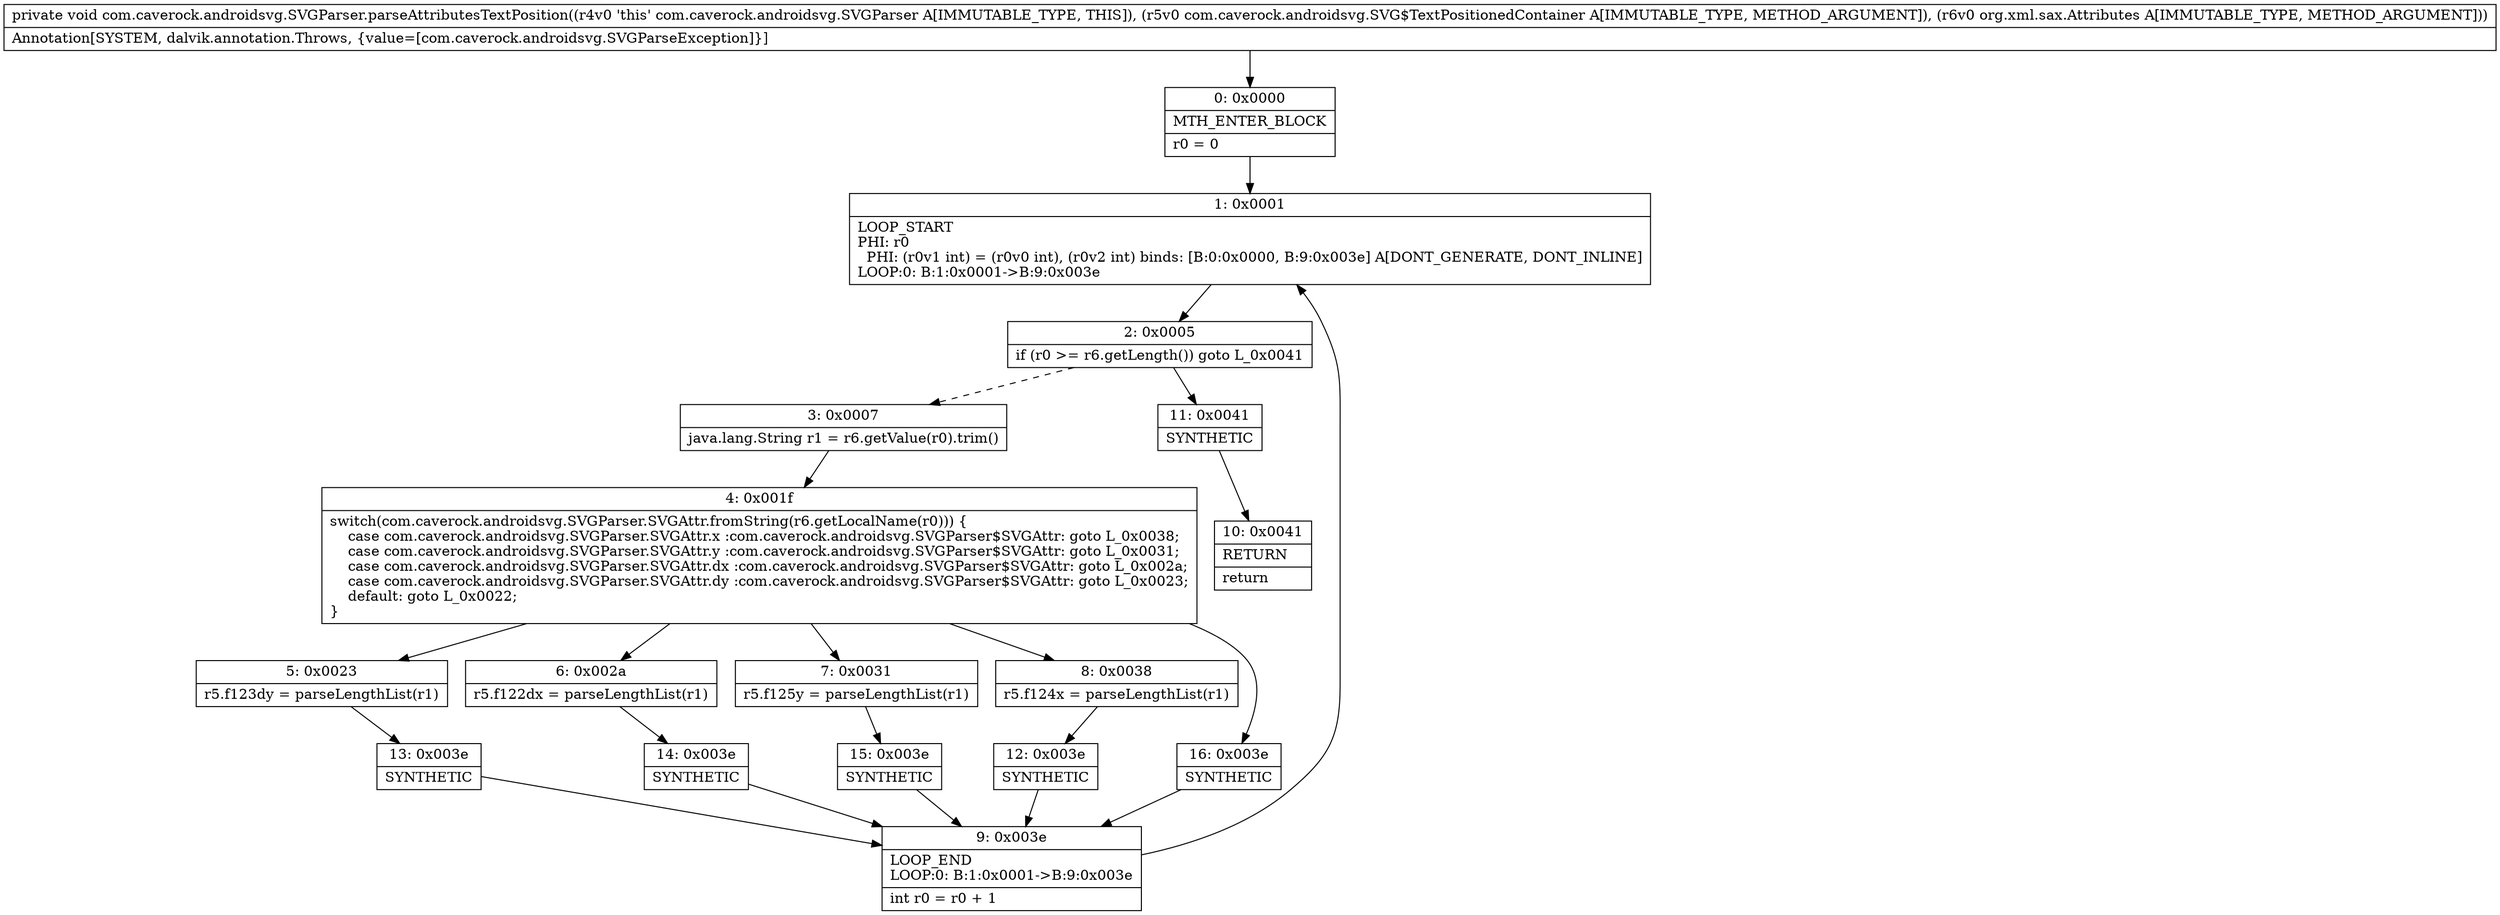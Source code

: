 digraph "CFG forcom.caverock.androidsvg.SVGParser.parseAttributesTextPosition(Lcom\/caverock\/androidsvg\/SVG$TextPositionedContainer;Lorg\/xml\/sax\/Attributes;)V" {
Node_0 [shape=record,label="{0\:\ 0x0000|MTH_ENTER_BLOCK\l|r0 = 0\l}"];
Node_1 [shape=record,label="{1\:\ 0x0001|LOOP_START\lPHI: r0 \l  PHI: (r0v1 int) = (r0v0 int), (r0v2 int) binds: [B:0:0x0000, B:9:0x003e] A[DONT_GENERATE, DONT_INLINE]\lLOOP:0: B:1:0x0001\-\>B:9:0x003e\l}"];
Node_2 [shape=record,label="{2\:\ 0x0005|if (r0 \>= r6.getLength()) goto L_0x0041\l}"];
Node_3 [shape=record,label="{3\:\ 0x0007|java.lang.String r1 = r6.getValue(r0).trim()\l}"];
Node_4 [shape=record,label="{4\:\ 0x001f|switch(com.caverock.androidsvg.SVGParser.SVGAttr.fromString(r6.getLocalName(r0))) \{\l    case com.caverock.androidsvg.SVGParser.SVGAttr.x :com.caverock.androidsvg.SVGParser$SVGAttr: goto L_0x0038;\l    case com.caverock.androidsvg.SVGParser.SVGAttr.y :com.caverock.androidsvg.SVGParser$SVGAttr: goto L_0x0031;\l    case com.caverock.androidsvg.SVGParser.SVGAttr.dx :com.caverock.androidsvg.SVGParser$SVGAttr: goto L_0x002a;\l    case com.caverock.androidsvg.SVGParser.SVGAttr.dy :com.caverock.androidsvg.SVGParser$SVGAttr: goto L_0x0023;\l    default: goto L_0x0022;\l\}\l}"];
Node_5 [shape=record,label="{5\:\ 0x0023|r5.f123dy = parseLengthList(r1)\l}"];
Node_6 [shape=record,label="{6\:\ 0x002a|r5.f122dx = parseLengthList(r1)\l}"];
Node_7 [shape=record,label="{7\:\ 0x0031|r5.f125y = parseLengthList(r1)\l}"];
Node_8 [shape=record,label="{8\:\ 0x0038|r5.f124x = parseLengthList(r1)\l}"];
Node_9 [shape=record,label="{9\:\ 0x003e|LOOP_END\lLOOP:0: B:1:0x0001\-\>B:9:0x003e\l|int r0 = r0 + 1\l}"];
Node_10 [shape=record,label="{10\:\ 0x0041|RETURN\l|return\l}"];
Node_11 [shape=record,label="{11\:\ 0x0041|SYNTHETIC\l}"];
Node_12 [shape=record,label="{12\:\ 0x003e|SYNTHETIC\l}"];
Node_13 [shape=record,label="{13\:\ 0x003e|SYNTHETIC\l}"];
Node_14 [shape=record,label="{14\:\ 0x003e|SYNTHETIC\l}"];
Node_15 [shape=record,label="{15\:\ 0x003e|SYNTHETIC\l}"];
Node_16 [shape=record,label="{16\:\ 0x003e|SYNTHETIC\l}"];
MethodNode[shape=record,label="{private void com.caverock.androidsvg.SVGParser.parseAttributesTextPosition((r4v0 'this' com.caverock.androidsvg.SVGParser A[IMMUTABLE_TYPE, THIS]), (r5v0 com.caverock.androidsvg.SVG$TextPositionedContainer A[IMMUTABLE_TYPE, METHOD_ARGUMENT]), (r6v0 org.xml.sax.Attributes A[IMMUTABLE_TYPE, METHOD_ARGUMENT]))  | Annotation[SYSTEM, dalvik.annotation.Throws, \{value=[com.caverock.androidsvg.SVGParseException]\}]\l}"];
MethodNode -> Node_0;
Node_0 -> Node_1;
Node_1 -> Node_2;
Node_2 -> Node_3[style=dashed];
Node_2 -> Node_11;
Node_3 -> Node_4;
Node_4 -> Node_5;
Node_4 -> Node_6;
Node_4 -> Node_7;
Node_4 -> Node_8;
Node_4 -> Node_16;
Node_5 -> Node_13;
Node_6 -> Node_14;
Node_7 -> Node_15;
Node_8 -> Node_12;
Node_9 -> Node_1;
Node_11 -> Node_10;
Node_12 -> Node_9;
Node_13 -> Node_9;
Node_14 -> Node_9;
Node_15 -> Node_9;
Node_16 -> Node_9;
}

